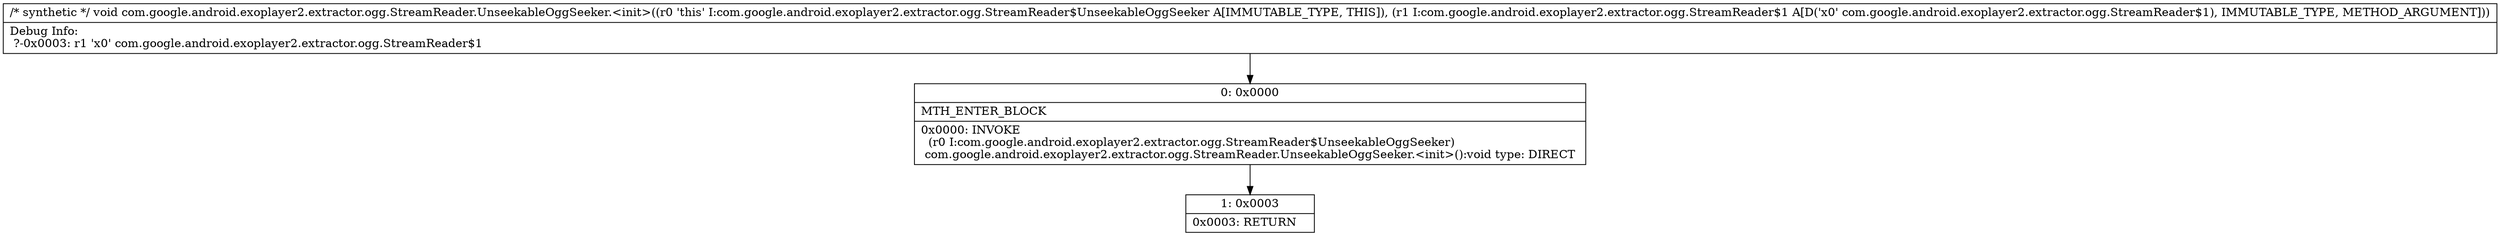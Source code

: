 digraph "CFG forcom.google.android.exoplayer2.extractor.ogg.StreamReader.UnseekableOggSeeker.\<init\>(Lcom\/google\/android\/exoplayer2\/extractor\/ogg\/StreamReader$1;)V" {
Node_0 [shape=record,label="{0\:\ 0x0000|MTH_ENTER_BLOCK\l|0x0000: INVOKE  \l  (r0 I:com.google.android.exoplayer2.extractor.ogg.StreamReader$UnseekableOggSeeker)\l com.google.android.exoplayer2.extractor.ogg.StreamReader.UnseekableOggSeeker.\<init\>():void type: DIRECT \l}"];
Node_1 [shape=record,label="{1\:\ 0x0003|0x0003: RETURN   \l}"];
MethodNode[shape=record,label="{\/* synthetic *\/ void com.google.android.exoplayer2.extractor.ogg.StreamReader.UnseekableOggSeeker.\<init\>((r0 'this' I:com.google.android.exoplayer2.extractor.ogg.StreamReader$UnseekableOggSeeker A[IMMUTABLE_TYPE, THIS]), (r1 I:com.google.android.exoplayer2.extractor.ogg.StreamReader$1 A[D('x0' com.google.android.exoplayer2.extractor.ogg.StreamReader$1), IMMUTABLE_TYPE, METHOD_ARGUMENT]))  | Debug Info:\l  ?\-0x0003: r1 'x0' com.google.android.exoplayer2.extractor.ogg.StreamReader$1\l}"];
MethodNode -> Node_0;
Node_0 -> Node_1;
}

